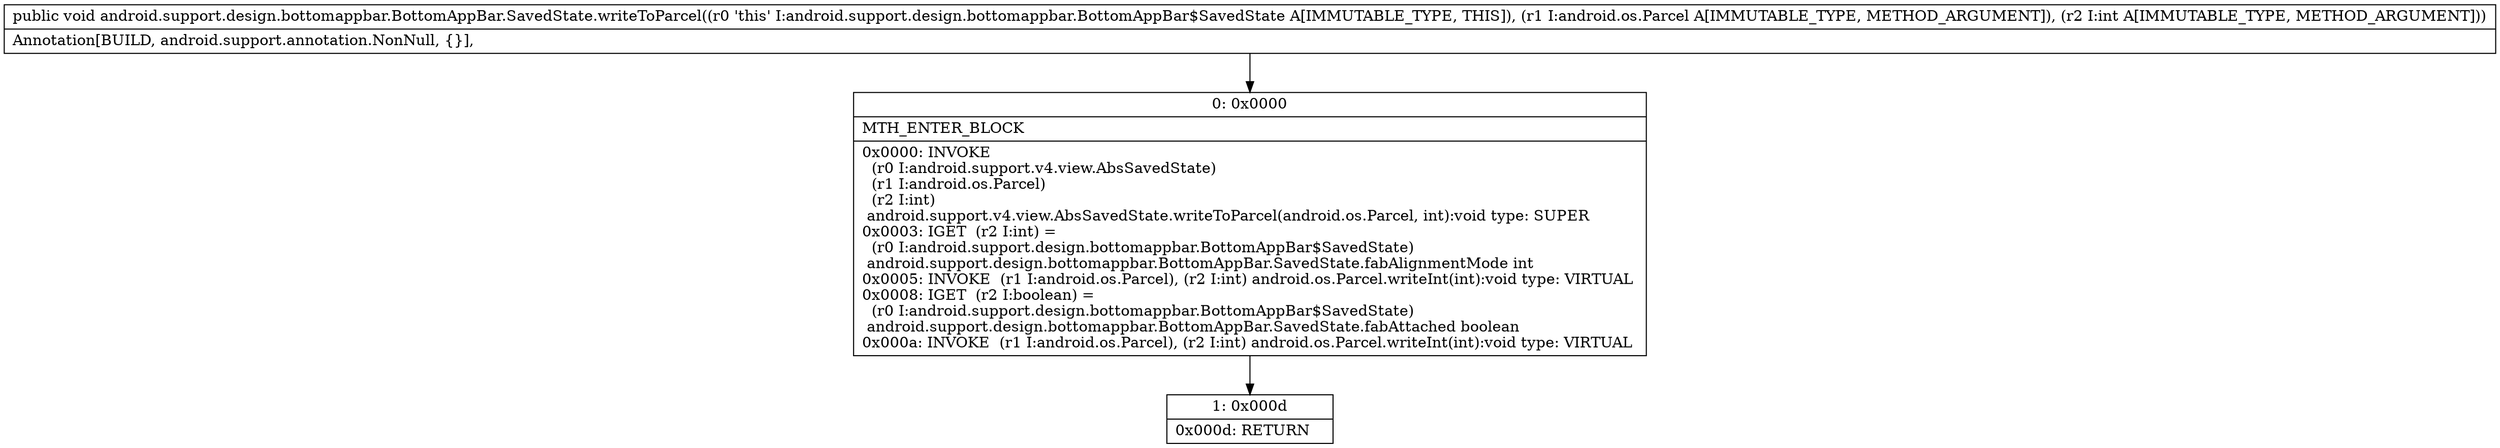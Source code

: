 digraph "CFG forandroid.support.design.bottomappbar.BottomAppBar.SavedState.writeToParcel(Landroid\/os\/Parcel;I)V" {
Node_0 [shape=record,label="{0\:\ 0x0000|MTH_ENTER_BLOCK\l|0x0000: INVOKE  \l  (r0 I:android.support.v4.view.AbsSavedState)\l  (r1 I:android.os.Parcel)\l  (r2 I:int)\l android.support.v4.view.AbsSavedState.writeToParcel(android.os.Parcel, int):void type: SUPER \l0x0003: IGET  (r2 I:int) = \l  (r0 I:android.support.design.bottomappbar.BottomAppBar$SavedState)\l android.support.design.bottomappbar.BottomAppBar.SavedState.fabAlignmentMode int \l0x0005: INVOKE  (r1 I:android.os.Parcel), (r2 I:int) android.os.Parcel.writeInt(int):void type: VIRTUAL \l0x0008: IGET  (r2 I:boolean) = \l  (r0 I:android.support.design.bottomappbar.BottomAppBar$SavedState)\l android.support.design.bottomappbar.BottomAppBar.SavedState.fabAttached boolean \l0x000a: INVOKE  (r1 I:android.os.Parcel), (r2 I:int) android.os.Parcel.writeInt(int):void type: VIRTUAL \l}"];
Node_1 [shape=record,label="{1\:\ 0x000d|0x000d: RETURN   \l}"];
MethodNode[shape=record,label="{public void android.support.design.bottomappbar.BottomAppBar.SavedState.writeToParcel((r0 'this' I:android.support.design.bottomappbar.BottomAppBar$SavedState A[IMMUTABLE_TYPE, THIS]), (r1 I:android.os.Parcel A[IMMUTABLE_TYPE, METHOD_ARGUMENT]), (r2 I:int A[IMMUTABLE_TYPE, METHOD_ARGUMENT]))  | Annotation[BUILD, android.support.annotation.NonNull, \{\}], \l}"];
MethodNode -> Node_0;
Node_0 -> Node_1;
}


